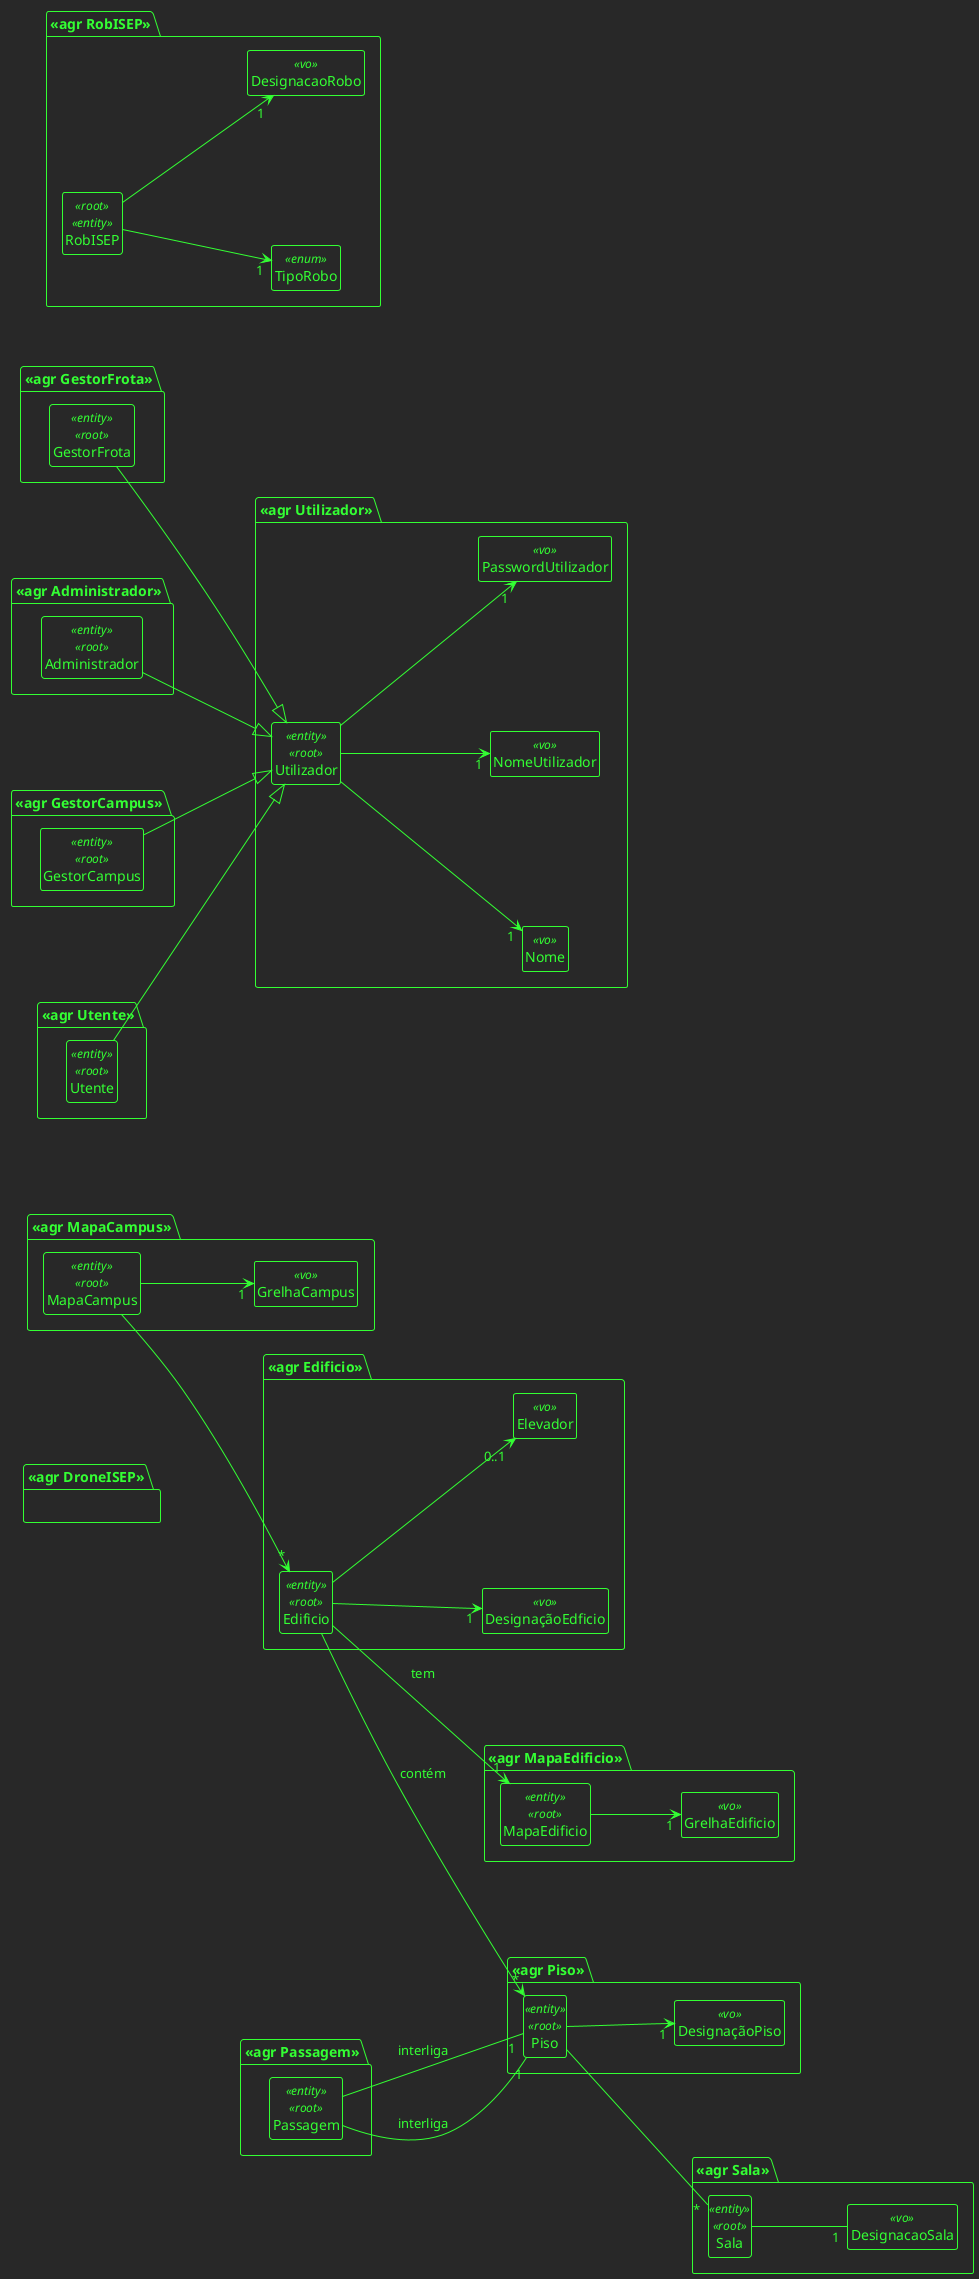@startuml DDD

hide circle
hide fields

!theme crt-green
skinparam nodesep 150
hide empty members
left to right direction

package "<<agr MapaCampus>>"{
    class MapaCampus<<entity>><<root>>{}
    class GrelhaCampus<<vo>>{}

    MapaCampus --> "1" GrelhaCampus
}

package "<<agr Edificio>>"{
    class Edificio<<entity>><<root>>{}
    class DesignaçãoEdficio<<vo>>{}
    class Elevador<<vo>>{}

    MapaCampus --> "*" Edificio
    Edificio --> "1" DesignaçãoEdficio
    Edificio --> "0..1" Elevador
}

' Faz sentido ser um agregado à parte por estar sujeito a mudanças, obras por exemplo. Confirmar.
package "<<agr MapaEdificio>>"{
    class MapaEdificio<<entity>><<root>>{}
    class GrelhaEdificio<<vo>>{}

    Edificio --> "1" MapaEdificio : "tem"
    MapaEdificio --> "1" GrelhaEdificio
}

package "<<agr Piso>>"{
    class Piso<<entity>><<root>>{}
    class DesignaçãoPiso<<vo>>{}

    Edificio --> "*" Piso : "contém"
    Piso --> "1" DesignaçãoPiso
}

' Refere-se a Sala/Gabinete
package "<<agr Sala>>"{
    class Sala<<entity>><<root>>{}
    class DesignacaoSala<<vo>>{}

    Piso -- "*" Sala
    Sala -- "1" DesignacaoSala
}

package "<<agr Passagem>>"{
    class Passagem<<entity>><<root>>{}

    Passagem -- "1" Piso : "interliga"
    Passagem -- "1" Piso : "interliga" 
}

package "<<agr Utilizador>>"{
    class Utilizador<<entity>><<root>>{}
    class Nome<<vo>>{}
    class NomeUtilizador<<vo>>{}
    class PasswordUtilizador<<vo>>{}

    Utilizador --> "1" Nome
    Utilizador --> "1" NomeUtilizador
    Utilizador --> "1" PasswordUtilizador
}

package "<<agr GestorFrota>>"{
    class GestorFrota <<entity>><<root>> {}
    GestorFrota --|> Utilizador
}

package "<<agr Administrador>>"{
    class Administrador <<entity>><<root>>{}
    Administrador --|> Utilizador
}

package "<<agr GestorCampus>>"{
    class GestorCampus <<entity>><<root>>{}
    GestorCampus --|> Utilizador
}

package "<<agr Utente>>"{
    class Utente <<entity>><<root>>{}
    Utente --|> Utilizador
}

' Faz sentido o drone e o robo existirem por si só?
package "<<agr DroneISEP>>"{

}
package "<<agr RobISEP>>"{
    class RobISEP<<root>><<entity>>{}
    ' Tarefas: Vigilância e transporte de objetos
    class TipoRobo<<enum>>{}
    class DesignacaoRobo<<vo>>{}

    RobISEP --> "1" DesignacaoRobo
    RobISEP --> "1" TipoRobo
}






@enduml